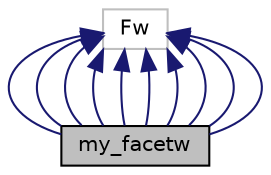 digraph "my_facetw"
{
  edge [fontname="Helvetica",fontsize="10",labelfontname="Helvetica",labelfontsize="10"];
  node [fontname="Helvetica",fontsize="10",shape=record];
  Node0 [label="my_facetw",height=0.2,width=0.4,color="black", fillcolor="grey75", style="filled", fontcolor="black"];
  Node1 -> Node0 [dir="back",color="midnightblue",fontsize="10",style="solid"];
  Node1 [label="Fw",height=0.2,width=0.4,color="grey75", fillcolor="white", style="filled"];
  Node1 -> Node0 [dir="back",color="midnightblue",fontsize="10",style="solid"];
  Node1 -> Node0 [dir="back",color="midnightblue",fontsize="10",style="solid"];
  Node1 -> Node0 [dir="back",color="midnightblue",fontsize="10",style="solid"];
  Node1 -> Node0 [dir="back",color="midnightblue",fontsize="10",style="solid"];
  Node1 -> Node0 [dir="back",color="midnightblue",fontsize="10",style="solid"];
  Node1 -> Node0 [dir="back",color="midnightblue",fontsize="10",style="solid"];
  Node1 -> Node0 [dir="back",color="midnightblue",fontsize="10",style="solid"];
  Node1 -> Node0 [dir="back",color="midnightblue",fontsize="10",style="solid"];
  Node1 -> Node0 [dir="back",color="midnightblue",fontsize="10",style="solid"];
}
